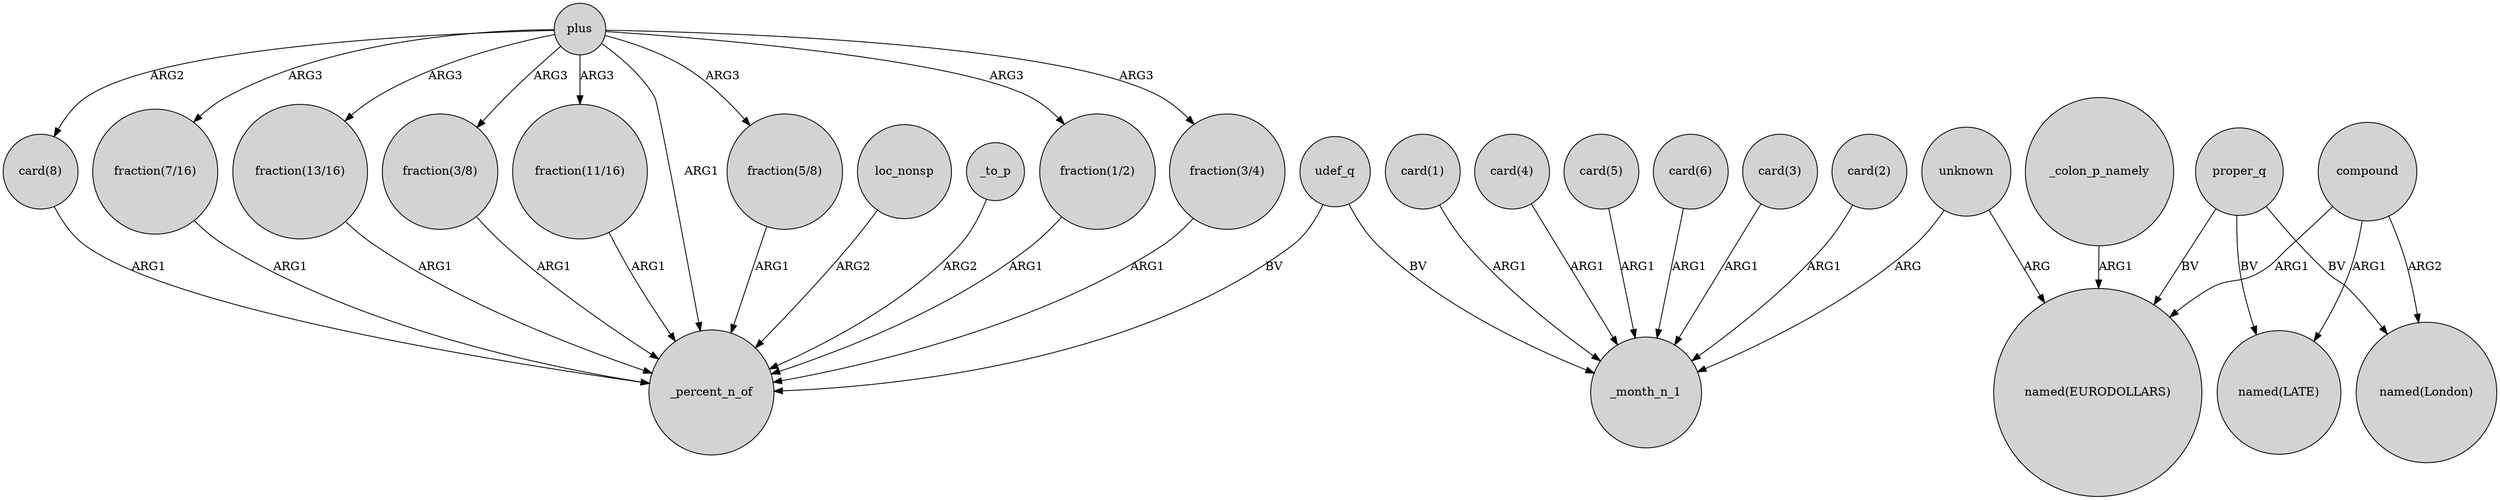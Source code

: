 digraph {
	node [shape=circle style=filled]
	plus -> "card(8)" [label=ARG2]
	plus -> "fraction(7/16)" [label=ARG3]
	"card(2)" -> _month_n_1 [label=ARG1]
	"fraction(13/16)" -> _percent_n_of [label=ARG1]
	unknown -> "named(EURODOLLARS)" [label=ARG]
	"card(1)" -> _month_n_1 [label=ARG1]
	plus -> _percent_n_of [label=ARG1]
	"fraction(3/8)" -> _percent_n_of [label=ARG1]
	"fraction(11/16)" -> _percent_n_of [label=ARG1]
	udef_q -> _month_n_1 [label=BV]
	compound -> "named(LATE)" [label=ARG1]
	proper_q -> "named(EURODOLLARS)" [label=BV]
	plus -> "fraction(3/8)" [label=ARG3]
	"card(4)" -> _month_n_1 [label=ARG1]
	"fraction(5/8)" -> _percent_n_of [label=ARG1]
	plus -> "fraction(11/16)" [label=ARG3]
	unknown -> _month_n_1 [label=ARG]
	loc_nonsp -> _percent_n_of [label=ARG2]
	"card(5)" -> _month_n_1 [label=ARG1]
	compound -> "named(London)" [label=ARG2]
	_colon_p_namely -> "named(EURODOLLARS)" [label=ARG1]
	proper_q -> "named(London)" [label=BV]
	plus -> "fraction(13/16)" [label=ARG3]
	_to_p -> _percent_n_of [label=ARG2]
	plus -> "fraction(1/2)" [label=ARG3]
	compound -> "named(EURODOLLARS)" [label=ARG1]
	"fraction(1/2)" -> _percent_n_of [label=ARG1]
	"card(8)" -> _percent_n_of [label=ARG1]
	plus -> "fraction(5/8)" [label=ARG3]
	udef_q -> _percent_n_of [label=BV]
	"card(6)" -> _month_n_1 [label=ARG1]
	proper_q -> "named(LATE)" [label=BV]
	"fraction(7/16)" -> _percent_n_of [label=ARG1]
	"fraction(3/4)" -> _percent_n_of [label=ARG1]
	"card(3)" -> _month_n_1 [label=ARG1]
	plus -> "fraction(3/4)" [label=ARG3]
}
